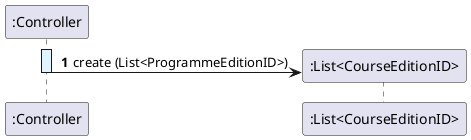 @startuml
skinparam {
  ActivityPadding 2
  ActivityMargin 2
  BoxPadding 2
}
skinparam defaultTextAlignment center
autonumber

activate ":Controller" #E1F5FE
create ":List<CourseEditionID>"
":Controller" -> ":List<CourseEditionID>": create (List<ProgrammeEditionID>)

deactivate ":Controller"
@enduml